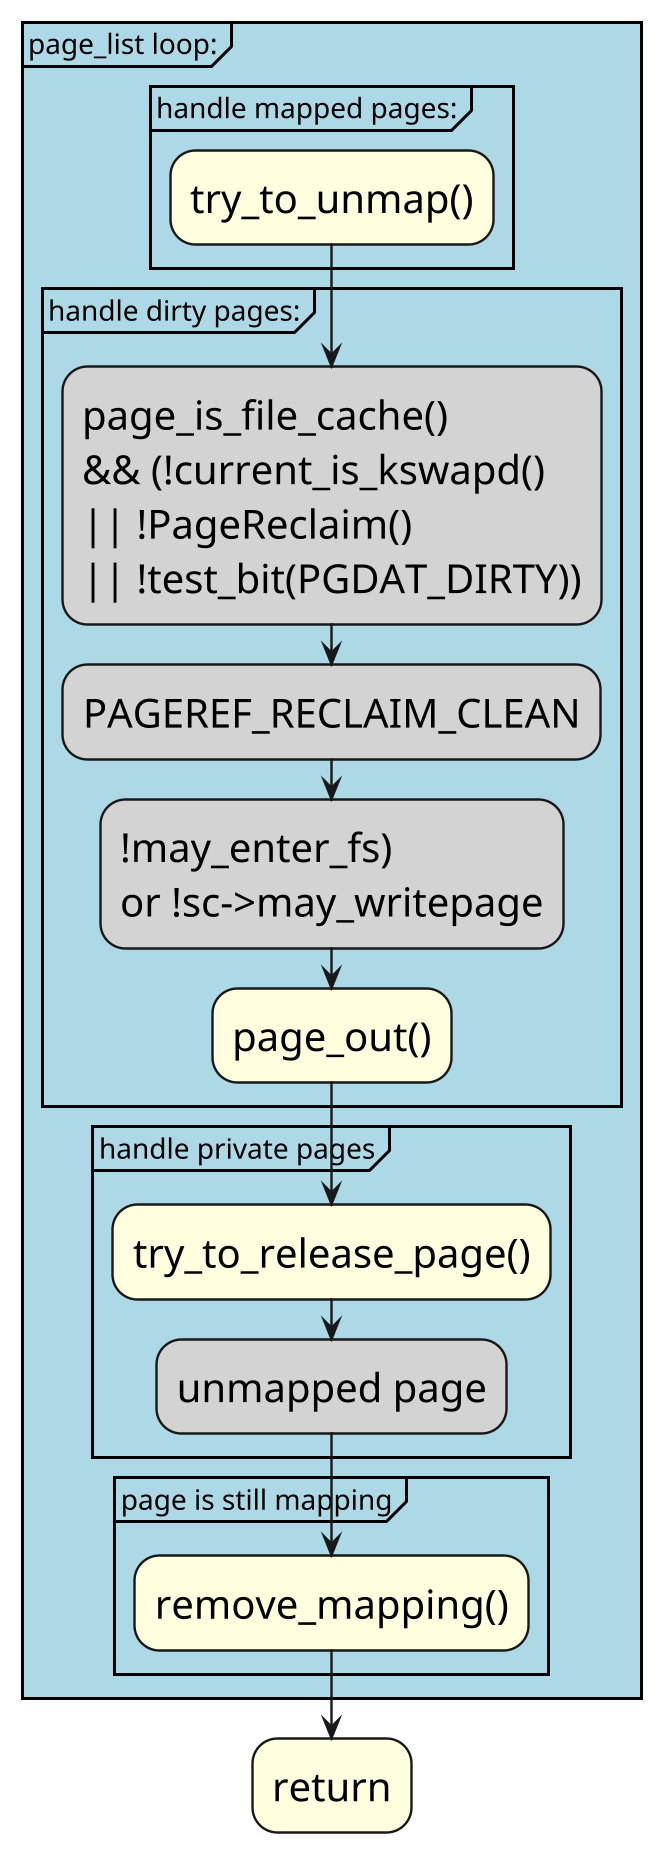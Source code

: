 @startuml

skinparam ComponentStyle rectangle
hide stereotype
scale 2/1

skinparam Activity {
    FontSize 20
    FontColor black
    RoundCorner 10
    BorderThickness 1.2
    BackgroundColor transparent
    BorderThickness<<text>> 0
    BackgroundColor<<text>> transparent
    FontColor<<box>> transparent
}

skinparam ActivityFontColor<<hide>> transparent
skinparam ActivityBorderThickness<<hide>> 0

skinparam Note {
    FontSize 16
    FontColor black
    RoundCorner 10
    BorderThickness 0
    BackgroundColor transparent
    BorderThickness<<text>> 0
    BackgroundColor<<text>> transparent
    FontColor<<box>> transparent
}


skinparam Arrow {
    FontSize 16
    FontColor black
    RoundCorner 10
    BorderThickness 1.2
    BackgroundColor transparent
    BorderThickness<<text>> 0
    BackgroundColor<<text>> transparent
    FontColor<<box>> transparent
}

' start here
group #LightBlue "page_list loop:" {
	group #LightBlue "handle mapped pages:" {
		#LightYellow:try_to_unmap();
	}
	group #LightBlue "handle dirty pages:" {
		#LightGrey:page_is_file_cache()
&& (!current_is_kswapd()
|| !PageReclaim()
|| !test_bit(PGDAT_DIRTY));
		#LightGrey:PAGEREF_RECLAIM_CLEAN;
		#LightGrey:!may_enter_fs) 
or !sc->may_writepage;
		#LightYellow:page_out();
	}
	group #LightBlue "handle private pages" {
		#LightYellow:try_to_release_page();
		#LightGrey:unmapped page;
	}
	group #LightBlue "page is still mapping" {
		#LightYellow:remove_mapping();
	}
}
#LightYellow:return;

@enduml
